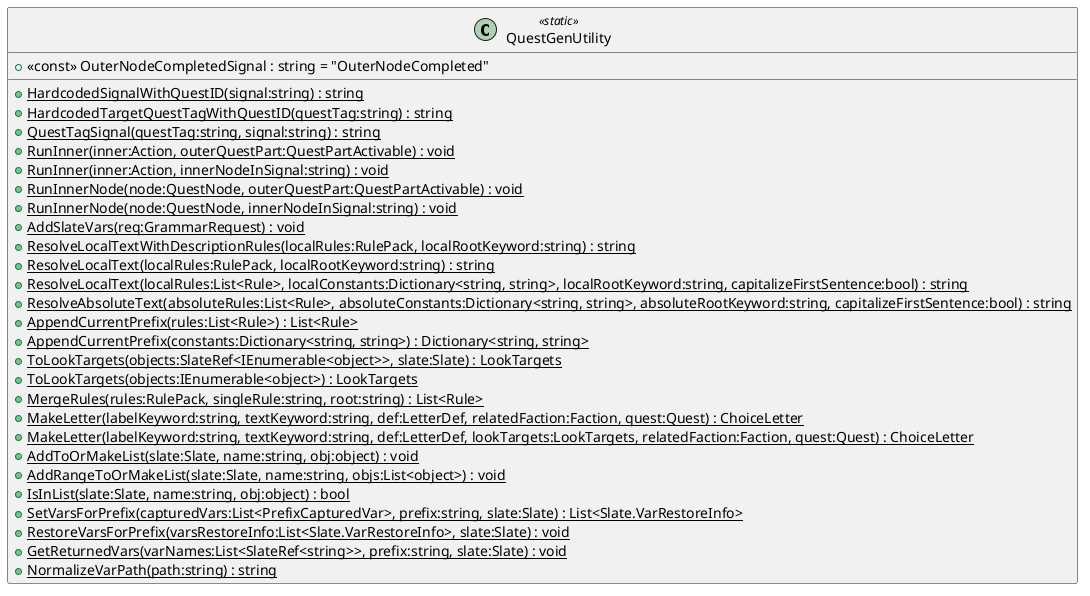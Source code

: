 @startuml
class QuestGenUtility <<static>> {
    + <<const>> OuterNodeCompletedSignal : string = "OuterNodeCompleted"
    + {static} HardcodedSignalWithQuestID(signal:string) : string
    + {static} HardcodedTargetQuestTagWithQuestID(questTag:string) : string
    + {static} QuestTagSignal(questTag:string, signal:string) : string
    + {static} RunInner(inner:Action, outerQuestPart:QuestPartActivable) : void
    + {static} RunInner(inner:Action, innerNodeInSignal:string) : void
    + {static} RunInnerNode(node:QuestNode, outerQuestPart:QuestPartActivable) : void
    + {static} RunInnerNode(node:QuestNode, innerNodeInSignal:string) : void
    + {static} AddSlateVars(req:GrammarRequest) : void
    + {static} ResolveLocalTextWithDescriptionRules(localRules:RulePack, localRootKeyword:string) : string
    + {static} ResolveLocalText(localRules:RulePack, localRootKeyword:string) : string
    + {static} ResolveLocalText(localRules:List<Rule>, localConstants:Dictionary<string, string>, localRootKeyword:string, capitalizeFirstSentence:bool) : string
    + {static} ResolveAbsoluteText(absoluteRules:List<Rule>, absoluteConstants:Dictionary<string, string>, absoluteRootKeyword:string, capitalizeFirstSentence:bool) : string
    + {static} AppendCurrentPrefix(rules:List<Rule>) : List<Rule>
    + {static} AppendCurrentPrefix(constants:Dictionary<string, string>) : Dictionary<string, string>
    + {static} ToLookTargets(objects:SlateRef<IEnumerable<object>>, slate:Slate) : LookTargets
    + {static} ToLookTargets(objects:IEnumerable<object>) : LookTargets
    + {static} MergeRules(rules:RulePack, singleRule:string, root:string) : List<Rule>
    + {static} MakeLetter(labelKeyword:string, textKeyword:string, def:LetterDef, relatedFaction:Faction, quest:Quest) : ChoiceLetter
    + {static} MakeLetter(labelKeyword:string, textKeyword:string, def:LetterDef, lookTargets:LookTargets, relatedFaction:Faction, quest:Quest) : ChoiceLetter
    + {static} AddToOrMakeList(slate:Slate, name:string, obj:object) : void
    + {static} AddRangeToOrMakeList(slate:Slate, name:string, objs:List<object>) : void
    + {static} IsInList(slate:Slate, name:string, obj:object) : bool
    + {static} SetVarsForPrefix(capturedVars:List<PrefixCapturedVar>, prefix:string, slate:Slate) : List<Slate.VarRestoreInfo>
    + {static} RestoreVarsForPrefix(varsRestoreInfo:List<Slate.VarRestoreInfo>, slate:Slate) : void
    + {static} GetReturnedVars(varNames:List<SlateRef<string>>, prefix:string, slate:Slate) : void
    + {static} NormalizeVarPath(path:string) : string
}
@enduml
